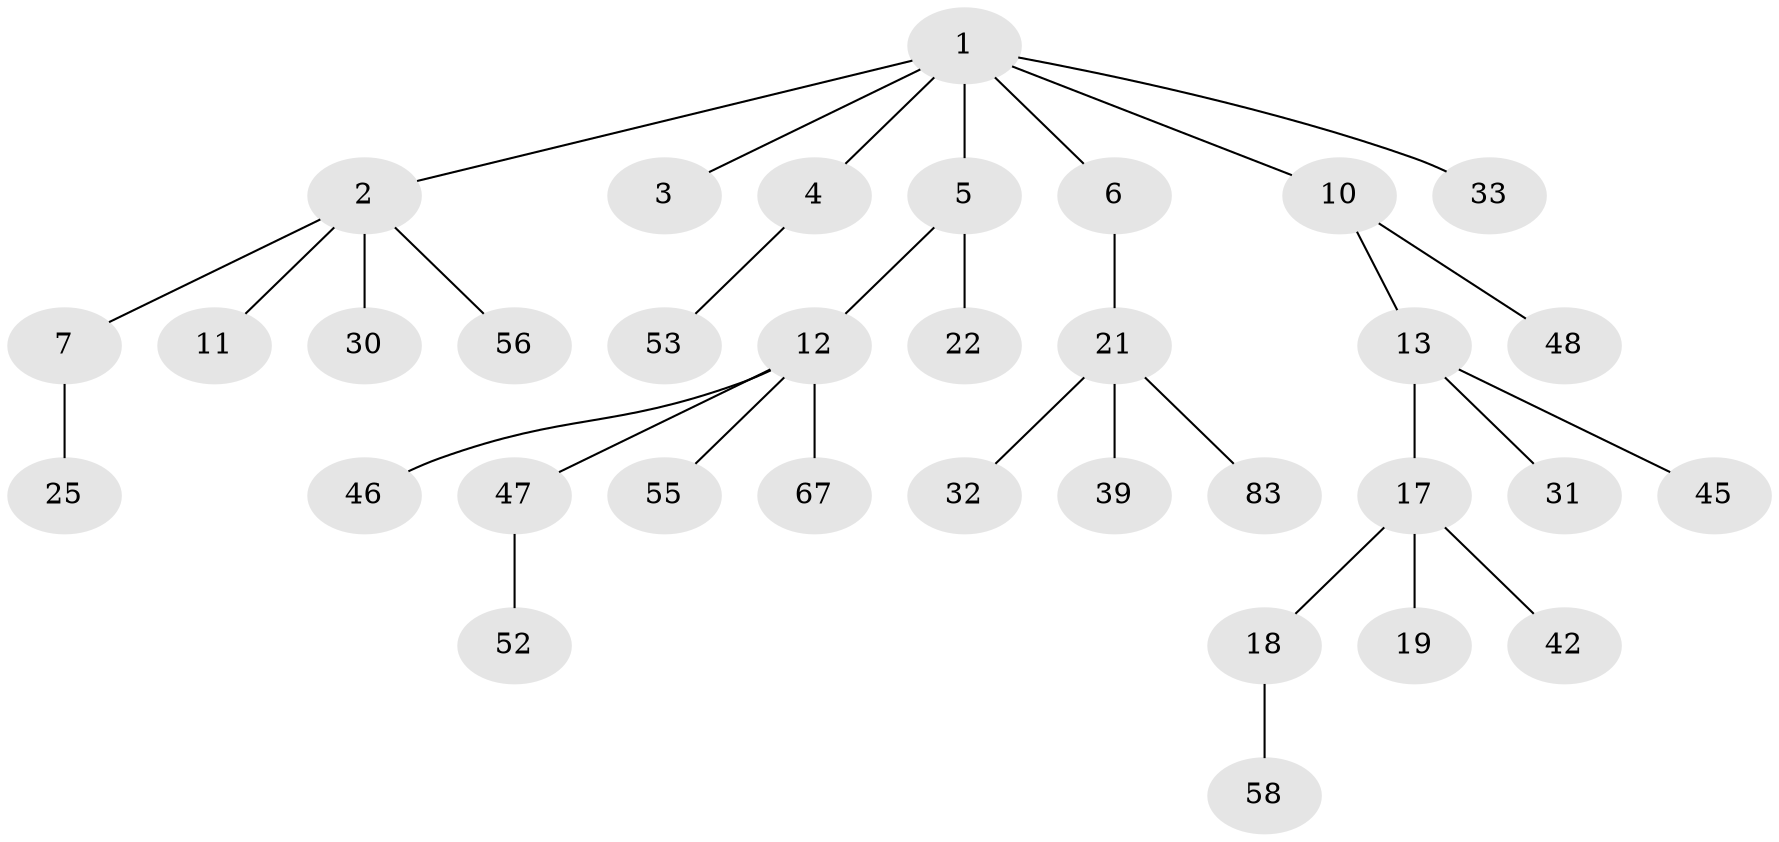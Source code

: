 // original degree distribution, {8: 0.011764705882352941, 6: 0.011764705882352941, 2: 0.2235294117647059, 5: 0.047058823529411764, 3: 0.1411764705882353, 4: 0.047058823529411764, 1: 0.5176470588235295}
// Generated by graph-tools (version 1.1) at 2025/19/03/04/25 18:19:04]
// undirected, 34 vertices, 33 edges
graph export_dot {
graph [start="1"]
  node [color=gray90,style=filled];
  1 [super="+40"];
  2 [super="+9"];
  3 [super="+38"];
  4;
  5 [super="+14+16+8"];
  6;
  7;
  10;
  11 [super="+54"];
  12 [super="+15+59+64+34"];
  13 [super="+27"];
  17 [super="+26"];
  18 [super="+44"];
  19 [super="+24"];
  21 [super="+29+70"];
  22 [super="+37+41"];
  25 [super="+43+77+69"];
  30;
  31 [super="+66+61"];
  32 [super="+49+71"];
  33;
  39;
  42;
  45;
  46;
  47 [super="+75"];
  48;
  52;
  53 [super="+79"];
  55;
  56 [super="+84"];
  58;
  67;
  83;
  1 -- 2;
  1 -- 3;
  1 -- 4;
  1 -- 5;
  1 -- 6;
  1 -- 10;
  1 -- 33;
  2 -- 7;
  2 -- 11;
  2 -- 30;
  2 -- 56;
  4 -- 53;
  5 -- 12;
  5 -- 22;
  6 -- 21;
  7 -- 25;
  10 -- 13;
  10 -- 48;
  12 -- 67;
  12 -- 55;
  12 -- 46;
  12 -- 47;
  13 -- 17;
  13 -- 45;
  13 -- 31;
  17 -- 18;
  17 -- 19;
  17 -- 42;
  18 -- 58;
  21 -- 39;
  21 -- 32;
  21 -- 83;
  47 -- 52;
}
